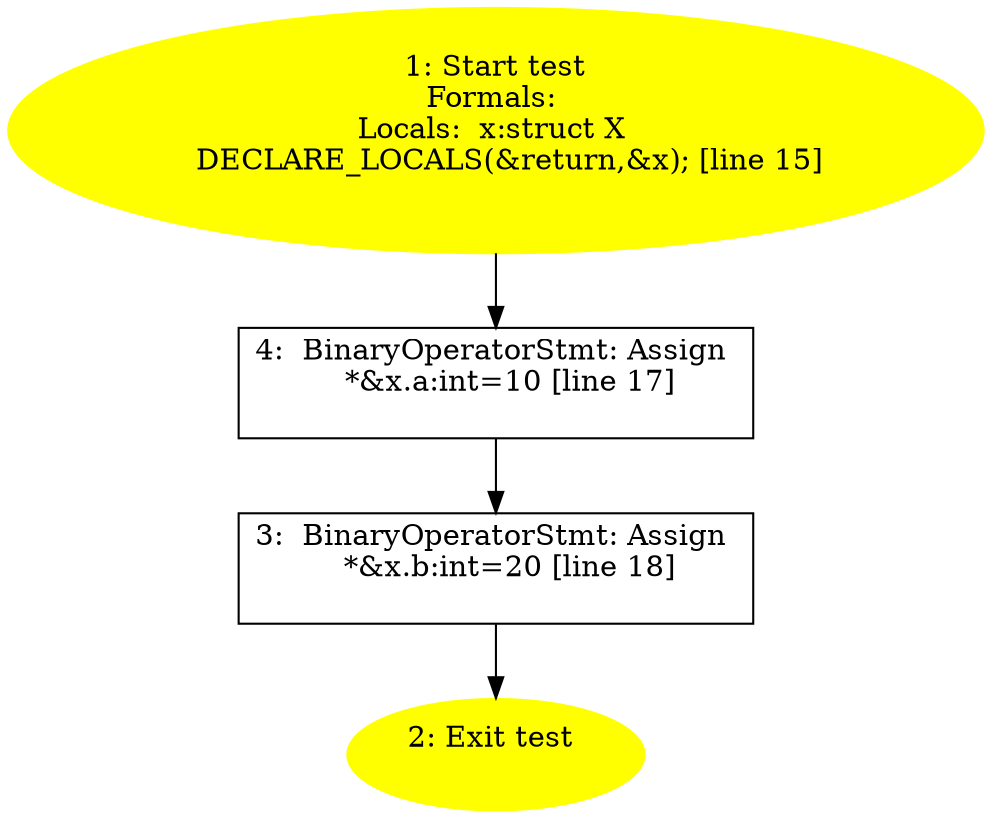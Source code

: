 /* @generated */
digraph iCFG {
"test.098f6bcd4621d373cade4e832627b4f6_4" [label="4:  BinaryOperatorStmt: Assign \n   *&x.a:int=10 [line 17]\n " shape="box"]
	

	 "test.098f6bcd4621d373cade4e832627b4f6_4" -> "test.098f6bcd4621d373cade4e832627b4f6_3" ;
"test.098f6bcd4621d373cade4e832627b4f6_3" [label="3:  BinaryOperatorStmt: Assign \n   *&x.b:int=20 [line 18]\n " shape="box"]
	

	 "test.098f6bcd4621d373cade4e832627b4f6_3" -> "test.098f6bcd4621d373cade4e832627b4f6_2" ;
"test.098f6bcd4621d373cade4e832627b4f6_2" [label="2: Exit test \n  " color=yellow style=filled]
	

"test.098f6bcd4621d373cade4e832627b4f6_1" [label="1: Start test\nFormals: \nLocals:  x:struct X \n   DECLARE_LOCALS(&return,&x); [line 15]\n " color=yellow style=filled]
	

	 "test.098f6bcd4621d373cade4e832627b4f6_1" -> "test.098f6bcd4621d373cade4e832627b4f6_4" ;
}
